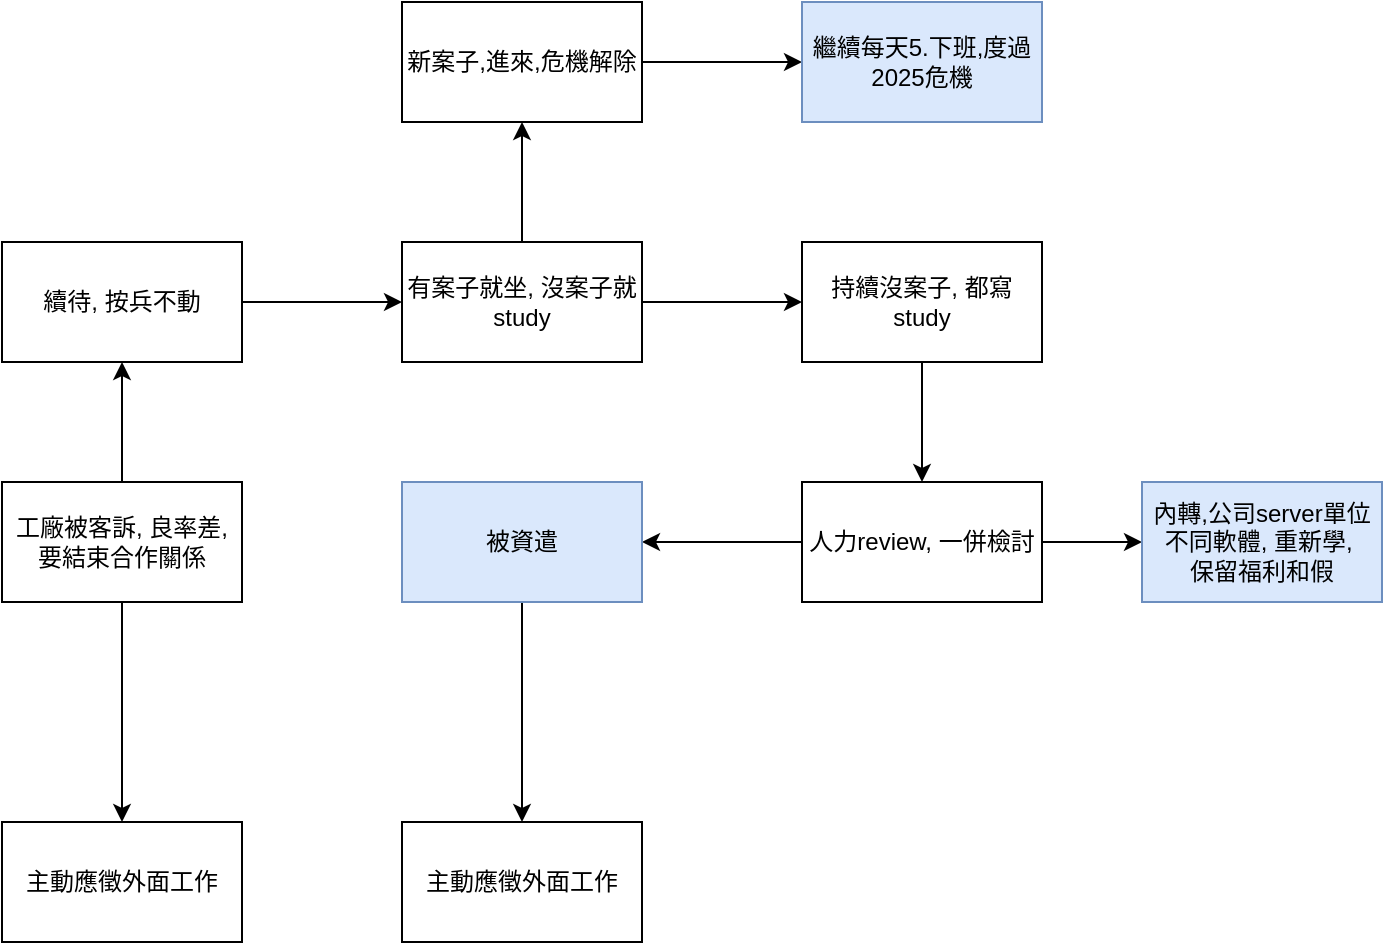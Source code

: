 <mxfile version="27.0.6">
  <diagram name="第 1 页" id="YZwBEZweHeoKS15D-UXK">
    <mxGraphModel dx="994" dy="1709" grid="1" gridSize="10" guides="1" tooltips="1" connect="1" arrows="1" fold="1" page="1" pageScale="1" pageWidth="827" pageHeight="1169" math="0" shadow="0">
      <root>
        <mxCell id="0" />
        <mxCell id="1" parent="0" />
        <mxCell id="WBBpHmCB1Vfj12WouCdX-4" style="edgeStyle=orthogonalEdgeStyle;rounded=0;orthogonalLoop=1;jettySize=auto;html=1;" edge="1" parent="1" source="WBBpHmCB1Vfj12WouCdX-1" target="WBBpHmCB1Vfj12WouCdX-5">
          <mxGeometry relative="1" as="geometry">
            <mxPoint x="230" y="90" as="targetPoint" />
          </mxGeometry>
        </mxCell>
        <mxCell id="WBBpHmCB1Vfj12WouCdX-12" value="" style="edgeStyle=orthogonalEdgeStyle;rounded=0;orthogonalLoop=1;jettySize=auto;html=1;" edge="1" parent="1" source="WBBpHmCB1Vfj12WouCdX-1" target="WBBpHmCB1Vfj12WouCdX-11">
          <mxGeometry relative="1" as="geometry" />
        </mxCell>
        <mxCell id="WBBpHmCB1Vfj12WouCdX-1" value="工廠被客訴, 良率差, 要結束合作關係" style="rounded=0;whiteSpace=wrap;html=1;" vertex="1" parent="1">
          <mxGeometry x="70" y="160" width="120" height="60" as="geometry" />
        </mxCell>
        <mxCell id="WBBpHmCB1Vfj12WouCdX-14" value="" style="edgeStyle=orthogonalEdgeStyle;rounded=0;orthogonalLoop=1;jettySize=auto;html=1;" edge="1" parent="1" source="WBBpHmCB1Vfj12WouCdX-5" target="WBBpHmCB1Vfj12WouCdX-13">
          <mxGeometry relative="1" as="geometry" />
        </mxCell>
        <mxCell id="WBBpHmCB1Vfj12WouCdX-5" value="續待, 按兵不動" style="rounded=0;whiteSpace=wrap;html=1;" vertex="1" parent="1">
          <mxGeometry x="70" y="40" width="120" height="60" as="geometry" />
        </mxCell>
        <mxCell id="WBBpHmCB1Vfj12WouCdX-11" value="主動應徵外面工作" style="rounded=0;whiteSpace=wrap;html=1;" vertex="1" parent="1">
          <mxGeometry x="70" y="330" width="120" height="60" as="geometry" />
        </mxCell>
        <mxCell id="WBBpHmCB1Vfj12WouCdX-16" value="" style="edgeStyle=orthogonalEdgeStyle;rounded=0;orthogonalLoop=1;jettySize=auto;html=1;" edge="1" parent="1" source="WBBpHmCB1Vfj12WouCdX-13" target="WBBpHmCB1Vfj12WouCdX-15">
          <mxGeometry relative="1" as="geometry" />
        </mxCell>
        <mxCell id="WBBpHmCB1Vfj12WouCdX-22" value="" style="edgeStyle=orthogonalEdgeStyle;rounded=0;orthogonalLoop=1;jettySize=auto;html=1;" edge="1" parent="1" source="WBBpHmCB1Vfj12WouCdX-13" target="WBBpHmCB1Vfj12WouCdX-21">
          <mxGeometry relative="1" as="geometry" />
        </mxCell>
        <mxCell id="WBBpHmCB1Vfj12WouCdX-13" value="有案子就坐, 沒案子就study" style="whiteSpace=wrap;html=1;rounded=0;" vertex="1" parent="1">
          <mxGeometry x="270" y="40" width="120" height="60" as="geometry" />
        </mxCell>
        <mxCell id="WBBpHmCB1Vfj12WouCdX-18" value="" style="edgeStyle=orthogonalEdgeStyle;rounded=0;orthogonalLoop=1;jettySize=auto;html=1;" edge="1" parent="1" source="WBBpHmCB1Vfj12WouCdX-15" target="WBBpHmCB1Vfj12WouCdX-17">
          <mxGeometry relative="1" as="geometry" />
        </mxCell>
        <mxCell id="WBBpHmCB1Vfj12WouCdX-15" value="持續沒案子, 都寫study" style="whiteSpace=wrap;html=1;rounded=0;" vertex="1" parent="1">
          <mxGeometry x="470" y="40" width="120" height="60" as="geometry" />
        </mxCell>
        <mxCell id="WBBpHmCB1Vfj12WouCdX-26" value="" style="edgeStyle=orthogonalEdgeStyle;rounded=0;orthogonalLoop=1;jettySize=auto;html=1;" edge="1" parent="1" source="WBBpHmCB1Vfj12WouCdX-17" target="WBBpHmCB1Vfj12WouCdX-25">
          <mxGeometry relative="1" as="geometry" />
        </mxCell>
        <mxCell id="WBBpHmCB1Vfj12WouCdX-27" style="edgeStyle=orthogonalEdgeStyle;rounded=0;orthogonalLoop=1;jettySize=auto;html=1;exitX=1;exitY=0.5;exitDx=0;exitDy=0;entryX=0;entryY=0.5;entryDx=0;entryDy=0;" edge="1" parent="1" source="WBBpHmCB1Vfj12WouCdX-17" target="WBBpHmCB1Vfj12WouCdX-19">
          <mxGeometry relative="1" as="geometry" />
        </mxCell>
        <mxCell id="WBBpHmCB1Vfj12WouCdX-17" value="人力review, 一併檢討" style="whiteSpace=wrap;html=1;rounded=0;" vertex="1" parent="1">
          <mxGeometry x="470" y="160" width="120" height="60" as="geometry" />
        </mxCell>
        <mxCell id="WBBpHmCB1Vfj12WouCdX-19" value="內轉,公司server單位&lt;div&gt;不同軟體, 重新學,&amp;nbsp;&lt;/div&gt;&lt;div&gt;保留福利和假&lt;/div&gt;" style="whiteSpace=wrap;html=1;rounded=0;fillColor=#dae8fc;strokeColor=#6c8ebf;" vertex="1" parent="1">
          <mxGeometry x="640" y="160" width="120" height="60" as="geometry" />
        </mxCell>
        <mxCell id="WBBpHmCB1Vfj12WouCdX-31" value="" style="edgeStyle=orthogonalEdgeStyle;rounded=0;orthogonalLoop=1;jettySize=auto;html=1;" edge="1" parent="1" source="WBBpHmCB1Vfj12WouCdX-21" target="WBBpHmCB1Vfj12WouCdX-30">
          <mxGeometry relative="1" as="geometry" />
        </mxCell>
        <mxCell id="WBBpHmCB1Vfj12WouCdX-21" value="新案子,進來,危機解除" style="whiteSpace=wrap;html=1;rounded=0;" vertex="1" parent="1">
          <mxGeometry x="270" y="-80" width="120" height="60" as="geometry" />
        </mxCell>
        <mxCell id="WBBpHmCB1Vfj12WouCdX-36" style="edgeStyle=orthogonalEdgeStyle;rounded=0;orthogonalLoop=1;jettySize=auto;html=1;" edge="1" parent="1" source="WBBpHmCB1Vfj12WouCdX-25" target="WBBpHmCB1Vfj12WouCdX-37">
          <mxGeometry relative="1" as="geometry">
            <mxPoint x="330" y="330" as="targetPoint" />
          </mxGeometry>
        </mxCell>
        <mxCell id="WBBpHmCB1Vfj12WouCdX-25" value="被資遣" style="whiteSpace=wrap;html=1;rounded=0;fillColor=#dae8fc;strokeColor=#6c8ebf;" vertex="1" parent="1">
          <mxGeometry x="270" y="160" width="120" height="60" as="geometry" />
        </mxCell>
        <mxCell id="WBBpHmCB1Vfj12WouCdX-30" value="繼續每天5.下班,度過2025危機" style="whiteSpace=wrap;html=1;rounded=0;fillColor=#dae8fc;strokeColor=#6c8ebf;" vertex="1" parent="1">
          <mxGeometry x="470" y="-80" width="120" height="60" as="geometry" />
        </mxCell>
        <mxCell id="WBBpHmCB1Vfj12WouCdX-37" value="主動應徵外面工作" style="rounded=0;whiteSpace=wrap;html=1;" vertex="1" parent="1">
          <mxGeometry x="270" y="330" width="120" height="60" as="geometry" />
        </mxCell>
      </root>
    </mxGraphModel>
  </diagram>
</mxfile>
